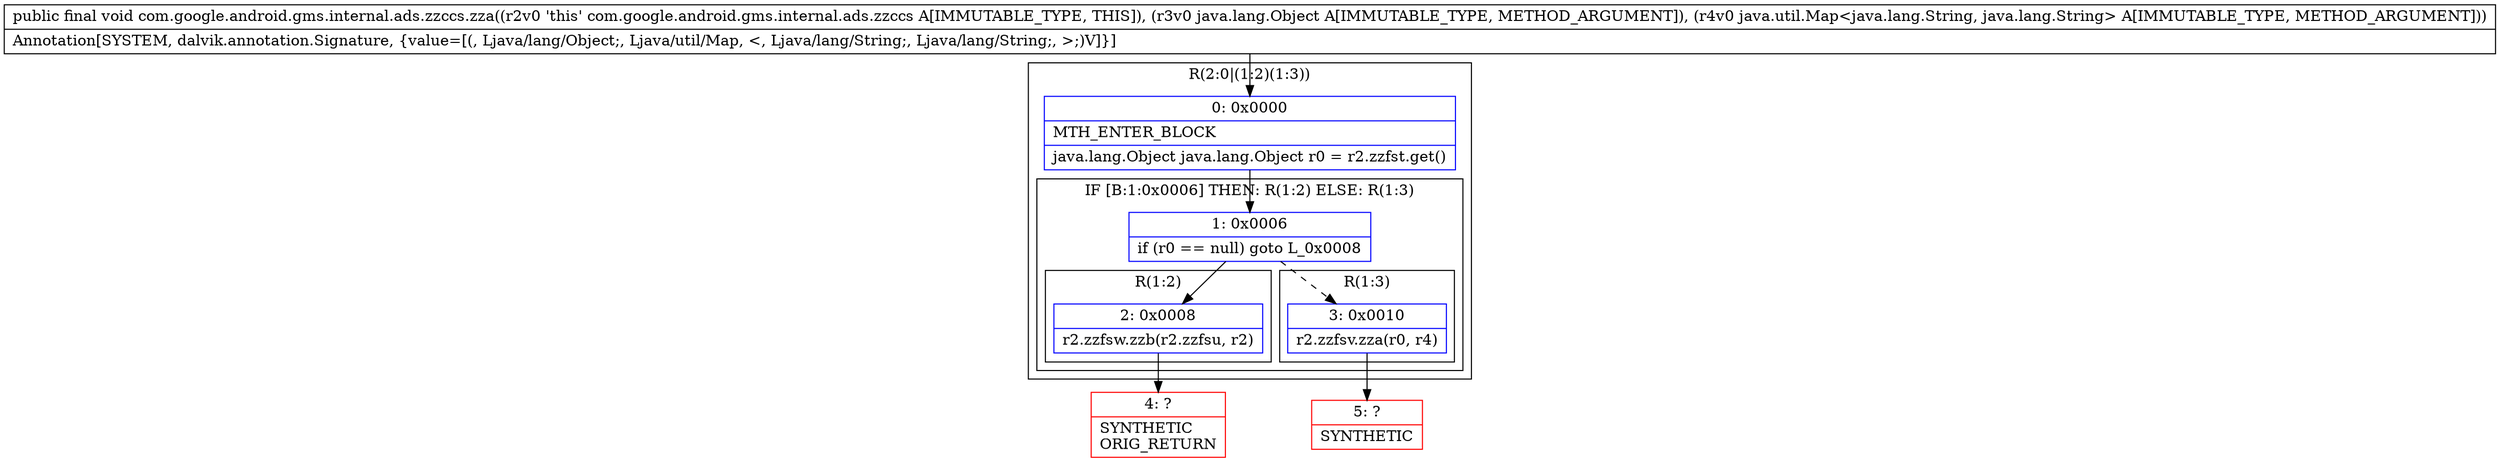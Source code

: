 digraph "CFG forcom.google.android.gms.internal.ads.zzccs.zza(Ljava\/lang\/Object;Ljava\/util\/Map;)V" {
subgraph cluster_Region_449252146 {
label = "R(2:0|(1:2)(1:3))";
node [shape=record,color=blue];
Node_0 [shape=record,label="{0\:\ 0x0000|MTH_ENTER_BLOCK\l|java.lang.Object java.lang.Object r0 = r2.zzfst.get()\l}"];
subgraph cluster_IfRegion_929702650 {
label = "IF [B:1:0x0006] THEN: R(1:2) ELSE: R(1:3)";
node [shape=record,color=blue];
Node_1 [shape=record,label="{1\:\ 0x0006|if (r0 == null) goto L_0x0008\l}"];
subgraph cluster_Region_75620605 {
label = "R(1:2)";
node [shape=record,color=blue];
Node_2 [shape=record,label="{2\:\ 0x0008|r2.zzfsw.zzb(r2.zzfsu, r2)\l}"];
}
subgraph cluster_Region_1559396159 {
label = "R(1:3)";
node [shape=record,color=blue];
Node_3 [shape=record,label="{3\:\ 0x0010|r2.zzfsv.zza(r0, r4)\l}"];
}
}
}
Node_4 [shape=record,color=red,label="{4\:\ ?|SYNTHETIC\lORIG_RETURN\l}"];
Node_5 [shape=record,color=red,label="{5\:\ ?|SYNTHETIC\l}"];
MethodNode[shape=record,label="{public final void com.google.android.gms.internal.ads.zzccs.zza((r2v0 'this' com.google.android.gms.internal.ads.zzccs A[IMMUTABLE_TYPE, THIS]), (r3v0 java.lang.Object A[IMMUTABLE_TYPE, METHOD_ARGUMENT]), (r4v0 java.util.Map\<java.lang.String, java.lang.String\> A[IMMUTABLE_TYPE, METHOD_ARGUMENT]))  | Annotation[SYSTEM, dalvik.annotation.Signature, \{value=[(, Ljava\/lang\/Object;, Ljava\/util\/Map, \<, Ljava\/lang\/String;, Ljava\/lang\/String;, \>;)V]\}]\l}"];
MethodNode -> Node_0;
Node_0 -> Node_1;
Node_1 -> Node_2;
Node_1 -> Node_3[style=dashed];
Node_2 -> Node_4;
Node_3 -> Node_5;
}

